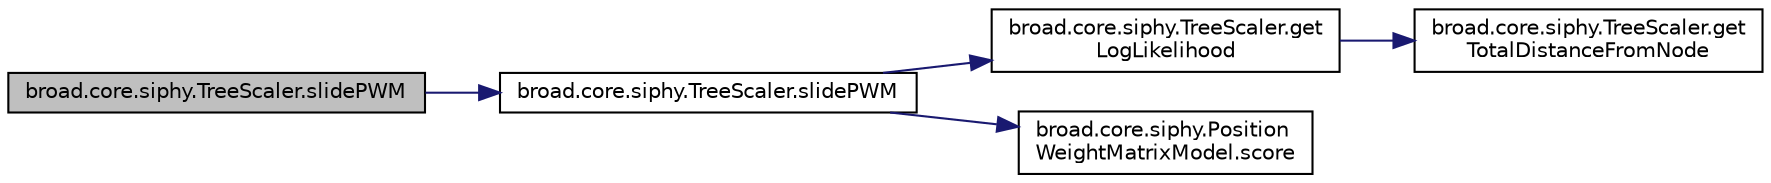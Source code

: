 digraph "broad.core.siphy.TreeScaler.slidePWM"
{
  edge [fontname="Helvetica",fontsize="10",labelfontname="Helvetica",labelfontsize="10"];
  node [fontname="Helvetica",fontsize="10",shape=record];
  rankdir="LR";
  Node1 [label="broad.core.siphy.TreeScaler.slidePWM",height=0.2,width=0.4,color="black", fillcolor="grey75", style="filled" fontcolor="black"];
  Node1 -> Node2 [color="midnightblue",fontsize="10",style="solid"];
  Node2 [label="broad.core.siphy.TreeScaler.slidePWM",height=0.2,width=0.4,color="black", fillcolor="white", style="filled",URL="$classbroad_1_1core_1_1siphy_1_1_tree_scaler.html#ab203584b3ace8a8a7c80781f94dde180"];
  Node2 -> Node3 [color="midnightblue",fontsize="10",style="solid"];
  Node3 [label="broad.core.siphy.TreeScaler.get\lLogLikelihood",height=0.2,width=0.4,color="black", fillcolor="white", style="filled",URL="$classbroad_1_1core_1_1siphy_1_1_tree_scaler.html#aa28eca418572c1475df5d267edaa9487"];
  Node3 -> Node4 [color="midnightblue",fontsize="10",style="solid"];
  Node4 [label="broad.core.siphy.TreeScaler.get\lTotalDistanceFromNode",height=0.2,width=0.4,color="black", fillcolor="white", style="filled",URL="$classbroad_1_1core_1_1siphy_1_1_tree_scaler.html#add956377753d6a650493d0fae59994b0"];
  Node2 -> Node5 [color="midnightblue",fontsize="10",style="solid"];
  Node5 [label="broad.core.siphy.Position\lWeightMatrixModel.score",height=0.2,width=0.4,color="black", fillcolor="white", style="filled",URL="$classbroad_1_1core_1_1siphy_1_1_position_weight_matrix_model.html#ac2c476fbc2a41fc8408553365bf4e0bc"];
}
